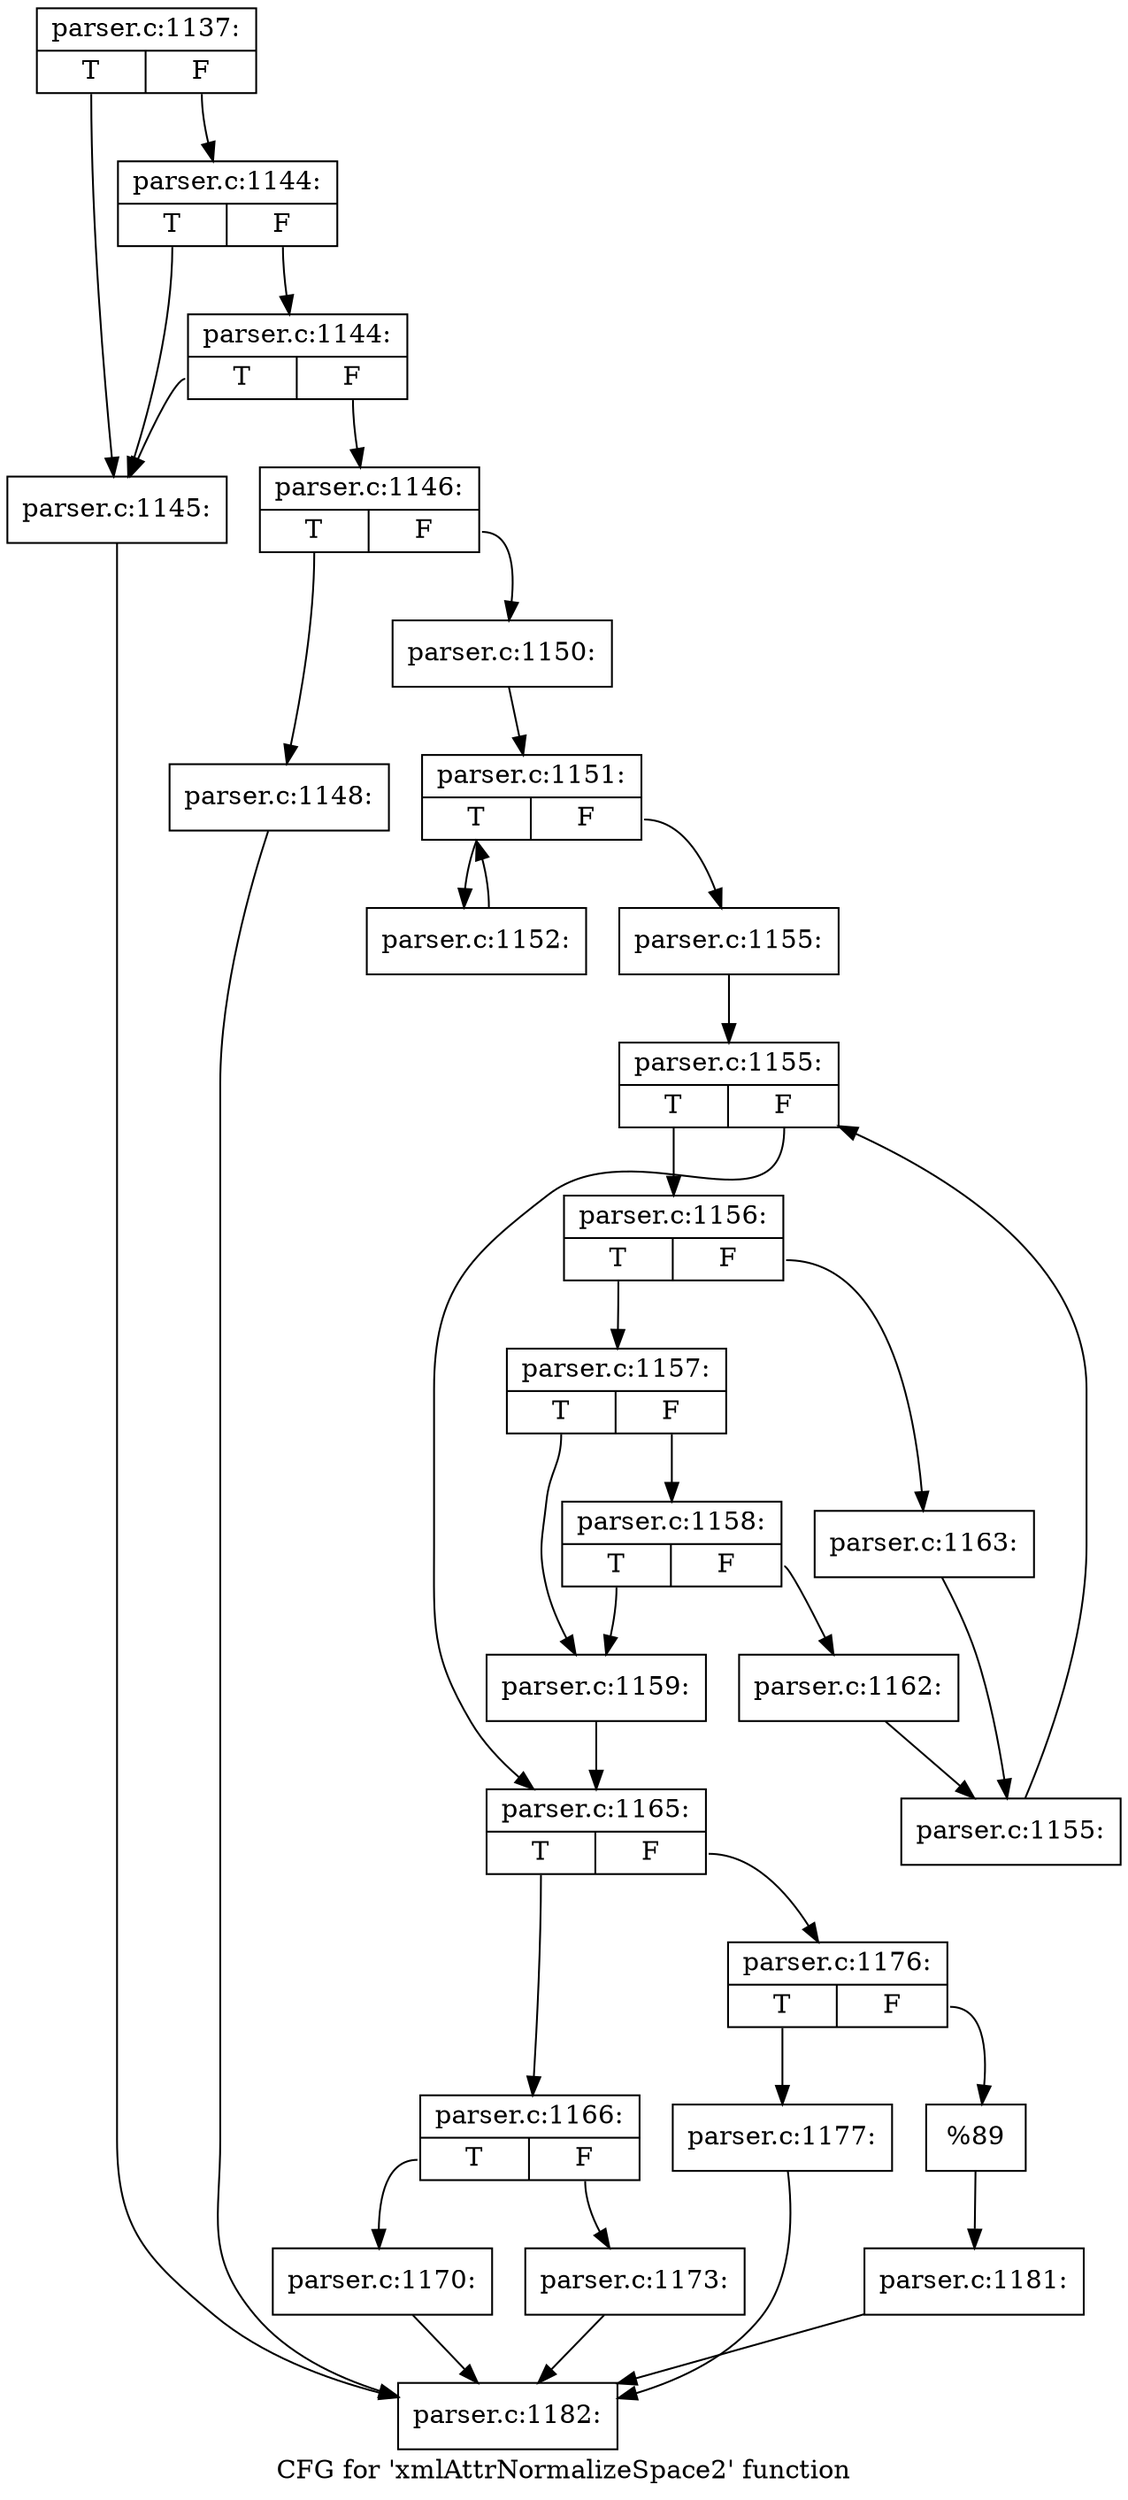 digraph "CFG for 'xmlAttrNormalizeSpace2' function" {
	label="CFG for 'xmlAttrNormalizeSpace2' function";

	Node0x6268a50 [shape=record,label="{parser.c:1137:|{<s0>T|<s1>F}}"];
	Node0x6268a50:s0 -> Node0x6276ec0;
	Node0x6268a50:s1 -> Node0x6276fe0;
	Node0x6276fe0 [shape=record,label="{parser.c:1144:|{<s0>T|<s1>F}}"];
	Node0x6276fe0:s0 -> Node0x6276ec0;
	Node0x6276fe0:s1 -> Node0x6276f60;
	Node0x6276f60 [shape=record,label="{parser.c:1144:|{<s0>T|<s1>F}}"];
	Node0x6276f60:s0 -> Node0x6276ec0;
	Node0x6276f60:s1 -> Node0x6276f10;
	Node0x6276ec0 [shape=record,label="{parser.c:1145:}"];
	Node0x6276ec0 -> Node0x6275810;
	Node0x6276f10 [shape=record,label="{parser.c:1146:|{<s0>T|<s1>F}}"];
	Node0x6276f10:s0 -> Node0x6277aa0;
	Node0x6276f10:s1 -> Node0x6277af0;
	Node0x6277aa0 [shape=record,label="{parser.c:1148:}"];
	Node0x6277aa0 -> Node0x6275810;
	Node0x6277af0 [shape=record,label="{parser.c:1150:}"];
	Node0x6277af0 -> Node0x6278050;
	Node0x6278050 [shape=record,label="{parser.c:1151:|{<s0>T|<s1>F}}"];
	Node0x6278050:s0 -> Node0x6278500;
	Node0x6278050:s1 -> Node0x6278270;
	Node0x6278500 [shape=record,label="{parser.c:1152:}"];
	Node0x6278500 -> Node0x6278050;
	Node0x6278270 [shape=record,label="{parser.c:1155:}"];
	Node0x6278270 -> Node0x62789c0;
	Node0x62789c0 [shape=record,label="{parser.c:1155:|{<s0>T|<s1>F}}"];
	Node0x62789c0:s0 -> Node0x6278e70;
	Node0x62789c0:s1 -> Node0x6278be0;
	Node0x6278e70 [shape=record,label="{parser.c:1156:|{<s0>T|<s1>F}}"];
	Node0x6278e70:s0 -> Node0x6279060;
	Node0x6278e70:s1 -> Node0x6279100;
	Node0x6279060 [shape=record,label="{parser.c:1157:|{<s0>T|<s1>F}}"];
	Node0x6279060:s0 -> Node0x6279640;
	Node0x6279060:s1 -> Node0x62796e0;
	Node0x62796e0 [shape=record,label="{parser.c:1158:|{<s0>T|<s1>F}}"];
	Node0x62796e0:s0 -> Node0x6279640;
	Node0x62796e0:s1 -> Node0x6279690;
	Node0x6279640 [shape=record,label="{parser.c:1159:}"];
	Node0x6279640 -> Node0x6278be0;
	Node0x6279690 [shape=record,label="{parser.c:1162:}"];
	Node0x6279690 -> Node0x62790b0;
	Node0x6279100 [shape=record,label="{parser.c:1163:}"];
	Node0x6279100 -> Node0x62790b0;
	Node0x62790b0 [shape=record,label="{parser.c:1155:}"];
	Node0x62790b0 -> Node0x62789c0;
	Node0x6278be0 [shape=record,label="{parser.c:1165:|{<s0>T|<s1>F}}"];
	Node0x6278be0:s0 -> Node0x627a460;
	Node0x6278be0:s1 -> Node0x627a500;
	Node0x627a460 [shape=record,label="{parser.c:1166:|{<s0>T|<s1>F}}"];
	Node0x627a460:s0 -> Node0x627b170;
	Node0x627a460:s1 -> Node0x627b1c0;
	Node0x627b170 [shape=record,label="{parser.c:1170:}"];
	Node0x627b170 -> Node0x6275810;
	Node0x627b1c0 [shape=record,label="{parser.c:1173:}"];
	Node0x627b1c0 -> Node0x6275810;
	Node0x627a500 [shape=record,label="{parser.c:1176:|{<s0>T|<s1>F}}"];
	Node0x627a500:s0 -> Node0x627c360;
	Node0x627a500:s1 -> Node0x627c690;
	Node0x627c360 [shape=record,label="{parser.c:1177:}"];
	Node0x627c360 -> Node0x6275810;
	Node0x627c690 [shape=record,label="{%89}"];
	Node0x627c690 -> Node0x627a4b0;
	Node0x627a4b0 [shape=record,label="{parser.c:1181:}"];
	Node0x627a4b0 -> Node0x6275810;
	Node0x6275810 [shape=record,label="{parser.c:1182:}"];
}
